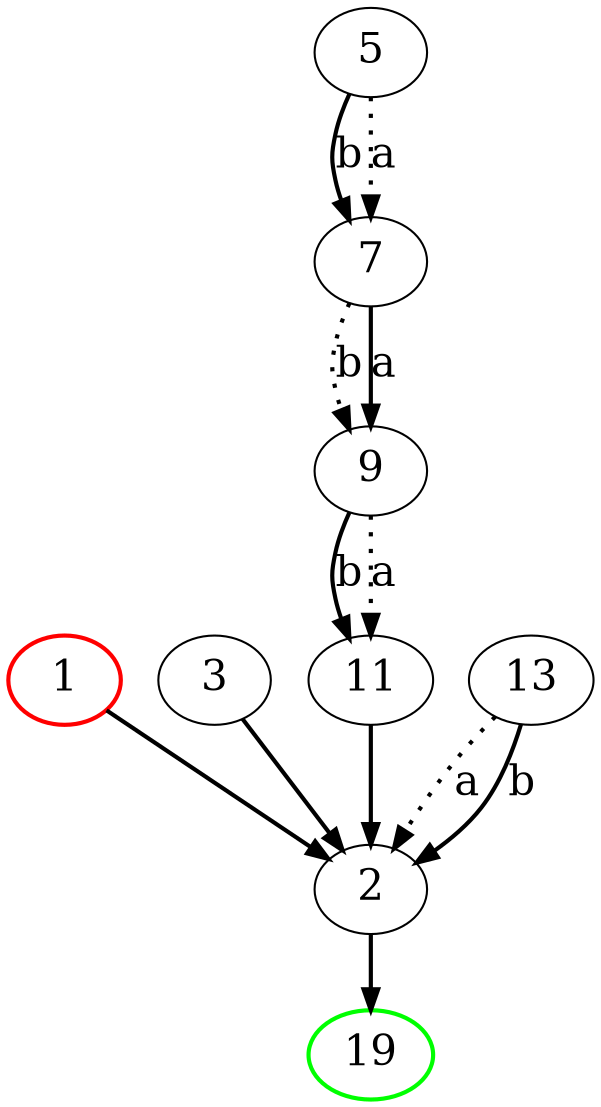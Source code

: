 digraph triangle_block {

node [fontsize="20"]
edge [fontsize="20" penwidth="2"]
1 [color="red" style="bold"]
19 [color="green" style="bold"] 

1->2
2->19
3->2
5->7 [label="b"]
5->7 [label="a" style="dotted"]
7->9 [label="b" style="dotted"]
7->9 [label="a"]
9->11 [label="b"]
9->11 [label="a" style="dotted"]
11->2
13->2 [label="a" style="dotted"]
13->2 [label="b"]

}
